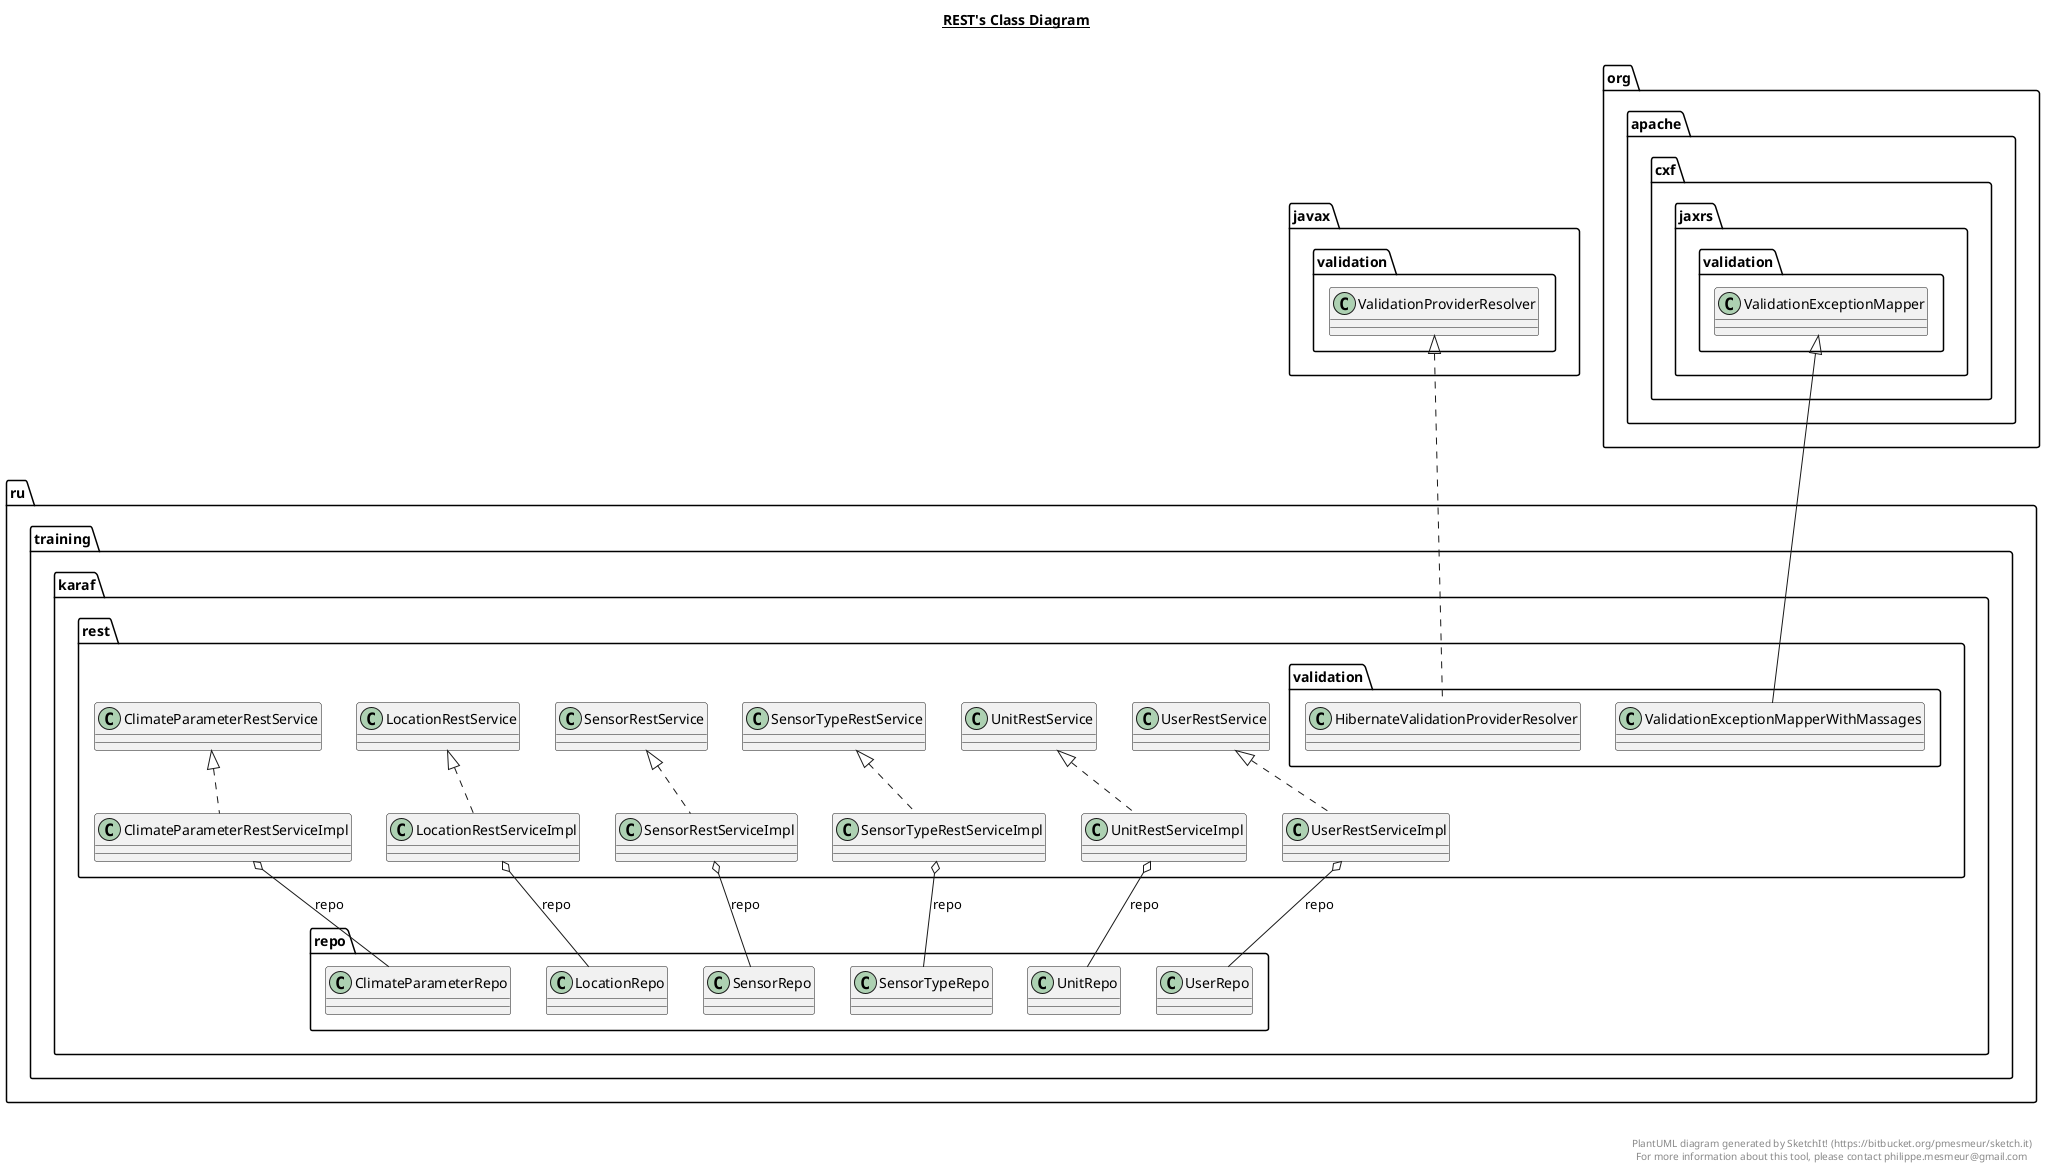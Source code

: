 @startuml

title __REST's Class Diagram__\n

  namespace ru.training.karaf.rest {
    class ru.training.karaf.rest.ClimateParameterRestServiceImpl {
    }
  }
  

  namespace ru.training.karaf.rest {
    class ru.training.karaf.rest.LocationRestServiceImpl {
    }
  }
  

  namespace ru.training.karaf.rest {
    class ru.training.karaf.rest.SensorRestServiceImpl {
    }
  }
  

  namespace ru.training.karaf.rest {
    class ru.training.karaf.rest.SensorTypeRestServiceImpl {
    }
  }
  

  namespace ru.training.karaf.rest {
    class ru.training.karaf.rest.UnitRestServiceImpl {
    }
  }
  

  namespace ru.training.karaf.rest {
    class ru.training.karaf.rest.UserRestServiceImpl {
    }
  }
  

  namespace ru.training.karaf.rest {
    namespace validation {
      class ru.training.karaf.rest.validation.HibernateValidationProviderResolver {
      }
    }
  }
  

  namespace ru.training.karaf.rest {
    namespace validation {
      class ru.training.karaf.rest.validation.ValidationExceptionMapperWithMassages {
      }
    }
  }
  

  ru.training.karaf.rest.ClimateParameterRestServiceImpl .up.|> ru.training.karaf.rest.ClimateParameterRestService
  ru.training.karaf.rest.ClimateParameterRestServiceImpl o-- ru.training.karaf.repo.ClimateParameterRepo : repo
  ru.training.karaf.rest.LocationRestServiceImpl .up.|> ru.training.karaf.rest.LocationRestService
  ru.training.karaf.rest.LocationRestServiceImpl o-- ru.training.karaf.repo.LocationRepo : repo
  ru.training.karaf.rest.SensorRestServiceImpl .up.|> ru.training.karaf.rest.SensorRestService
  ru.training.karaf.rest.SensorRestServiceImpl o-- ru.training.karaf.repo.SensorRepo : repo
  ru.training.karaf.rest.SensorTypeRestServiceImpl .up.|> ru.training.karaf.rest.SensorTypeRestService
  ru.training.karaf.rest.SensorTypeRestServiceImpl o-- ru.training.karaf.repo.SensorTypeRepo : repo
  ru.training.karaf.rest.UnitRestServiceImpl .up.|> ru.training.karaf.rest.UnitRestService
  ru.training.karaf.rest.UnitRestServiceImpl o-- ru.training.karaf.repo.UnitRepo : repo
  ru.training.karaf.rest.UserRestServiceImpl .up.|> ru.training.karaf.rest.UserRestService
  ru.training.karaf.rest.UserRestServiceImpl o-- ru.training.karaf.repo.UserRepo : repo
  ru.training.karaf.rest.validation.HibernateValidationProviderResolver .up.|> javax.validation.ValidationProviderResolver
  ru.training.karaf.rest.validation.ValidationExceptionMapperWithMassages -up-|> org.apache.cxf.jaxrs.validation.ValidationExceptionMapper


right footer


PlantUML diagram generated by SketchIt! (https://bitbucket.org/pmesmeur/sketch.it)
For more information about this tool, please contact philippe.mesmeur@gmail.com
endfooter

@enduml
